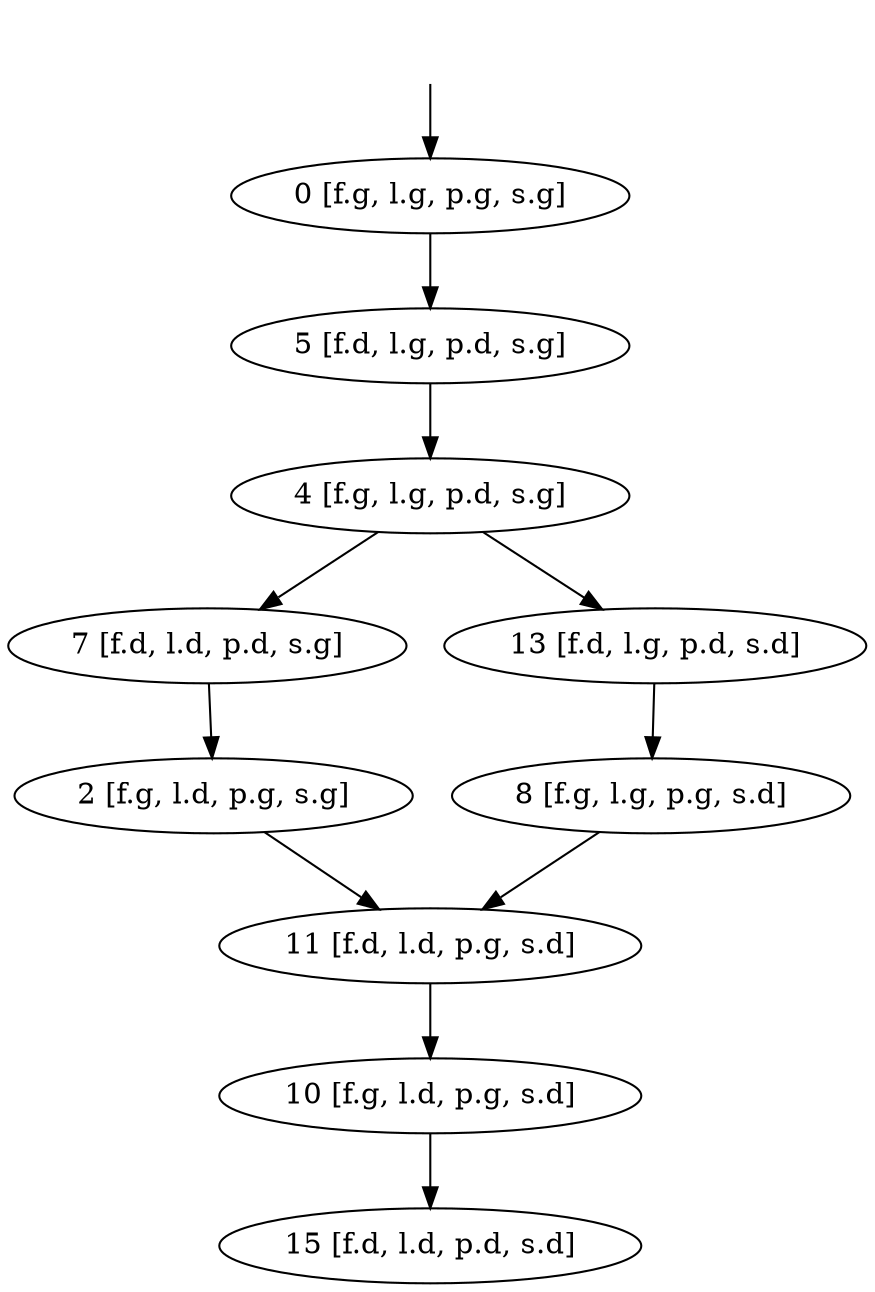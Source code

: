 digraph system {
_0[label="", shape=none ];
_0->0;
15 [label= "15 [f.d, l.d, p.d, s.d]"];
7 [label= "7 [f.d, l.d, p.d, s.g]"];
11 [label= "11 [f.d, l.d, p.g, s.d]"];
13 [label= "13 [f.d, l.g, p.d, s.d]"];
5 [label= "5 [f.d, l.g, p.d, s.g]"];
10 [label= "10 [f.g, l.d, p.g, s.d]"];
2 [label= "2 [f.g, l.d, p.g, s.g]"];
4 [label= "4 [f.g, l.g, p.d, s.g]"];
8 [label= "8 [f.g, l.g, p.g, s.d]"];
0 [label= "0 [f.g, l.g, p.g, s.g]"];
7->2 [label= ""];
11->10 [label= ""];
5->4 [label= ""];
13->8 [label= ""];
10->15 [label= ""];
2->11 [label= ""];
4->7 [label= ""];
8->11 [label= ""];
4->13 [label= ""];
0->5 [label= ""];
}
